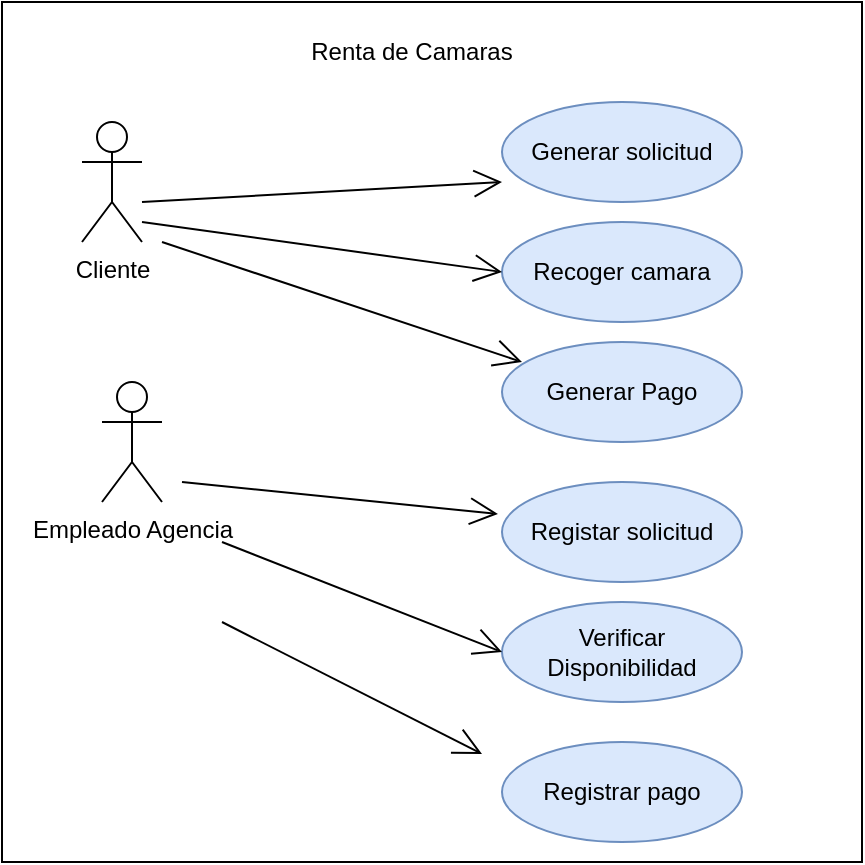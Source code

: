 <mxfile version="20.0.1" type="device"><diagram id="oY1zSIhrShFPQK8a-s9-" name="Page-1"><mxGraphModel dx="521" dy="421" grid="1" gridSize="10" guides="1" tooltips="1" connect="1" arrows="1" fold="1" page="1" pageScale="1" pageWidth="827" pageHeight="1169" math="0" shadow="0"><root><mxCell id="0"/><mxCell id="1" parent="0"/><mxCell id="kbDOdvFw1RBfie3CAG8m-1" value="" style="whiteSpace=wrap;html=1;aspect=fixed;" vertex="1" parent="1"><mxGeometry x="80" y="80" width="430" height="430" as="geometry"/></mxCell><mxCell id="kbDOdvFw1RBfie3CAG8m-4" value="Cliente" style="shape=umlActor;verticalLabelPosition=bottom;verticalAlign=top;html=1;outlineConnect=0;" vertex="1" parent="1"><mxGeometry x="120" y="140" width="30" height="60" as="geometry"/></mxCell><mxCell id="kbDOdvFw1RBfie3CAG8m-5" value="Empleado Agencia" style="shape=umlActor;verticalLabelPosition=bottom;verticalAlign=top;html=1;outlineConnect=0;" vertex="1" parent="1"><mxGeometry x="130" y="270" width="30" height="60" as="geometry"/></mxCell><mxCell id="kbDOdvFw1RBfie3CAG8m-6" value="" style="ellipse;whiteSpace=wrap;html=1;fillColor=#dae8fc;strokeColor=#6c8ebf;" vertex="1" parent="1"><mxGeometry x="330" y="130" width="120" height="50" as="geometry"/></mxCell><mxCell id="kbDOdvFw1RBfie3CAG8m-7" value="Renta de Camaras" style="text;html=1;strokeColor=none;fillColor=none;align=center;verticalAlign=middle;whiteSpace=wrap;rounded=0;" vertex="1" parent="1"><mxGeometry x="220" y="90" width="130" height="30" as="geometry"/></mxCell><mxCell id="kbDOdvFw1RBfie3CAG8m-8" value="Generar solicitud" style="text;html=1;strokeColor=none;fillColor=none;align=center;verticalAlign=middle;whiteSpace=wrap;rounded=0;" vertex="1" parent="1"><mxGeometry x="340" y="140" width="100" height="30" as="geometry"/></mxCell><mxCell id="kbDOdvFw1RBfie3CAG8m-10" value="" style="ellipse;whiteSpace=wrap;html=1;fillColor=#dae8fc;strokeColor=#6c8ebf;" vertex="1" parent="1"><mxGeometry x="330" y="190" width="120" height="50" as="geometry"/></mxCell><mxCell id="kbDOdvFw1RBfie3CAG8m-12" value="Recoger camara" style="text;html=1;strokeColor=none;fillColor=none;align=center;verticalAlign=middle;whiteSpace=wrap;rounded=0;" vertex="1" parent="1"><mxGeometry x="340" y="200" width="100" height="30" as="geometry"/></mxCell><mxCell id="kbDOdvFw1RBfie3CAG8m-13" value="" style="ellipse;whiteSpace=wrap;html=1;fillColor=#dae8fc;strokeColor=#6c8ebf;" vertex="1" parent="1"><mxGeometry x="330" y="250" width="120" height="50" as="geometry"/></mxCell><mxCell id="kbDOdvFw1RBfie3CAG8m-14" value="" style="ellipse;whiteSpace=wrap;html=1;fillColor=#dae8fc;strokeColor=#6c8ebf;" vertex="1" parent="1"><mxGeometry x="330" y="320" width="120" height="50" as="geometry"/></mxCell><mxCell id="kbDOdvFw1RBfie3CAG8m-15" value="Generar Pago" style="text;html=1;strokeColor=none;fillColor=none;align=center;verticalAlign=middle;whiteSpace=wrap;rounded=0;" vertex="1" parent="1"><mxGeometry x="340" y="260" width="100" height="30" as="geometry"/></mxCell><mxCell id="kbDOdvFw1RBfie3CAG8m-16" value="Registar solicitud" style="text;html=1;strokeColor=none;fillColor=none;align=center;verticalAlign=middle;whiteSpace=wrap;rounded=0;" vertex="1" parent="1"><mxGeometry x="340" y="330" width="100" height="30" as="geometry"/></mxCell><mxCell id="kbDOdvFw1RBfie3CAG8m-17" value="" style="ellipse;whiteSpace=wrap;html=1;fillColor=#dae8fc;strokeColor=#6c8ebf;" vertex="1" parent="1"><mxGeometry x="330" y="380" width="120" height="50" as="geometry"/></mxCell><mxCell id="kbDOdvFw1RBfie3CAG8m-18" value="" style="ellipse;whiteSpace=wrap;html=1;fillColor=#dae8fc;strokeColor=#6c8ebf;" vertex="1" parent="1"><mxGeometry x="330" y="450" width="120" height="50" as="geometry"/></mxCell><mxCell id="kbDOdvFw1RBfie3CAG8m-19" value="Verificar Disponibilidad" style="text;html=1;strokeColor=none;fillColor=none;align=center;verticalAlign=middle;whiteSpace=wrap;rounded=0;" vertex="1" parent="1"><mxGeometry x="340" y="390" width="100" height="30" as="geometry"/></mxCell><mxCell id="kbDOdvFw1RBfie3CAG8m-20" value="Registrar pago" style="text;html=1;strokeColor=none;fillColor=none;align=center;verticalAlign=middle;whiteSpace=wrap;rounded=0;" vertex="1" parent="1"><mxGeometry x="340" y="460" width="100" height="30" as="geometry"/></mxCell><mxCell id="kbDOdvFw1RBfie3CAG8m-22" value="" style="endArrow=open;endFill=1;endSize=12;html=1;rounded=0;" edge="1" parent="1"><mxGeometry width="160" relative="1" as="geometry"><mxPoint x="150" y="180" as="sourcePoint"/><mxPoint x="330" y="170" as="targetPoint"/></mxGeometry></mxCell><mxCell id="kbDOdvFw1RBfie3CAG8m-23" value="" style="endArrow=open;endFill=1;endSize=12;html=1;rounded=0;entryX=0;entryY=0.5;entryDx=0;entryDy=0;" edge="1" parent="1" target="kbDOdvFw1RBfie3CAG8m-10"><mxGeometry width="160" relative="1" as="geometry"><mxPoint x="150" y="190" as="sourcePoint"/><mxPoint x="340" y="180" as="targetPoint"/></mxGeometry></mxCell><mxCell id="kbDOdvFw1RBfie3CAG8m-24" value="" style="endArrow=open;endFill=1;endSize=12;html=1;rounded=0;" edge="1" parent="1"><mxGeometry width="160" relative="1" as="geometry"><mxPoint x="160" y="200" as="sourcePoint"/><mxPoint x="340" y="260" as="targetPoint"/></mxGeometry></mxCell><mxCell id="kbDOdvFw1RBfie3CAG8m-25" value="" style="endArrow=open;endFill=1;endSize=12;html=1;rounded=0;entryX=-0.017;entryY=0.32;entryDx=0;entryDy=0;entryPerimeter=0;" edge="1" parent="1" target="kbDOdvFw1RBfie3CAG8m-14"><mxGeometry width="160" relative="1" as="geometry"><mxPoint x="170" y="320" as="sourcePoint"/><mxPoint x="350" y="300" as="targetPoint"/></mxGeometry></mxCell><mxCell id="kbDOdvFw1RBfie3CAG8m-26" value="" style="endArrow=open;endFill=1;endSize=12;html=1;rounded=0;entryX=0;entryY=0.5;entryDx=0;entryDy=0;" edge="1" parent="1" target="kbDOdvFw1RBfie3CAG8m-17"><mxGeometry width="160" relative="1" as="geometry"><mxPoint x="190" y="350" as="sourcePoint"/><mxPoint x="320.0" y="416" as="targetPoint"/></mxGeometry></mxCell><mxCell id="kbDOdvFw1RBfie3CAG8m-27" value="" style="endArrow=open;endFill=1;endSize=12;html=1;rounded=0;entryX=-0.017;entryY=0.32;entryDx=0;entryDy=0;entryPerimeter=0;" edge="1" parent="1"><mxGeometry width="160" relative="1" as="geometry"><mxPoint x="190" y="390" as="sourcePoint"/><mxPoint x="320" y="456" as="targetPoint"/></mxGeometry></mxCell></root></mxGraphModel></diagram></mxfile>